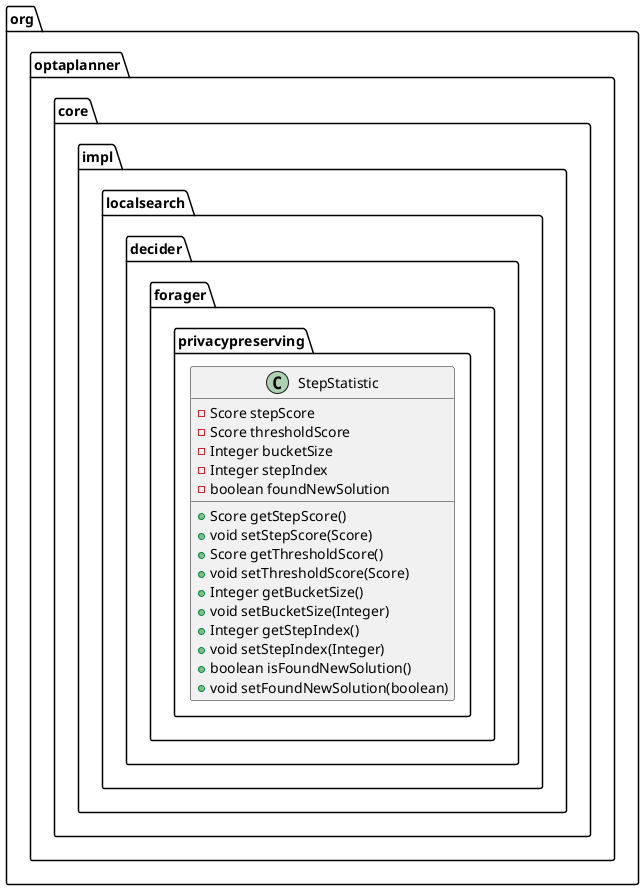 @startuml
class org.optaplanner.core.impl.localsearch.decider.forager.privacypreserving.StepStatistic {
- Score stepScore
- Score thresholdScore
- Integer bucketSize
- Integer stepIndex
- boolean foundNewSolution
+ Score getStepScore()
+ void setStepScore(Score)
+ Score getThresholdScore()
+ void setThresholdScore(Score)
+ Integer getBucketSize()
+ void setBucketSize(Integer)
+ Integer getStepIndex()
+ void setStepIndex(Integer)
+ boolean isFoundNewSolution()
+ void setFoundNewSolution(boolean)
}
@enduml